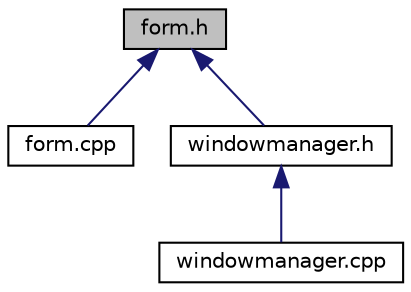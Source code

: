 digraph "form.h"
{
  edge [fontname="Helvetica",fontsize="10",labelfontname="Helvetica",labelfontsize="10"];
  node [fontname="Helvetica",fontsize="10",shape=record];
  Node2 [label="form.h",height=0.2,width=0.4,color="black", fillcolor="grey75", style="filled", fontcolor="black"];
  Node2 -> Node3 [dir="back",color="midnightblue",fontsize="10",style="solid",fontname="Helvetica"];
  Node3 [label="form.cpp",height=0.2,width=0.4,color="black", fillcolor="white", style="filled",URL="$form_8cpp.html"];
  Node2 -> Node4 [dir="back",color="midnightblue",fontsize="10",style="solid",fontname="Helvetica"];
  Node4 [label="windowmanager.h",height=0.2,width=0.4,color="black", fillcolor="white", style="filled",URL="$windowmanager_8h.html"];
  Node4 -> Node5 [dir="back",color="midnightblue",fontsize="10",style="solid",fontname="Helvetica"];
  Node5 [label="windowmanager.cpp",height=0.2,width=0.4,color="black", fillcolor="white", style="filled",URL="$windowmanager_8cpp.html"];
}
